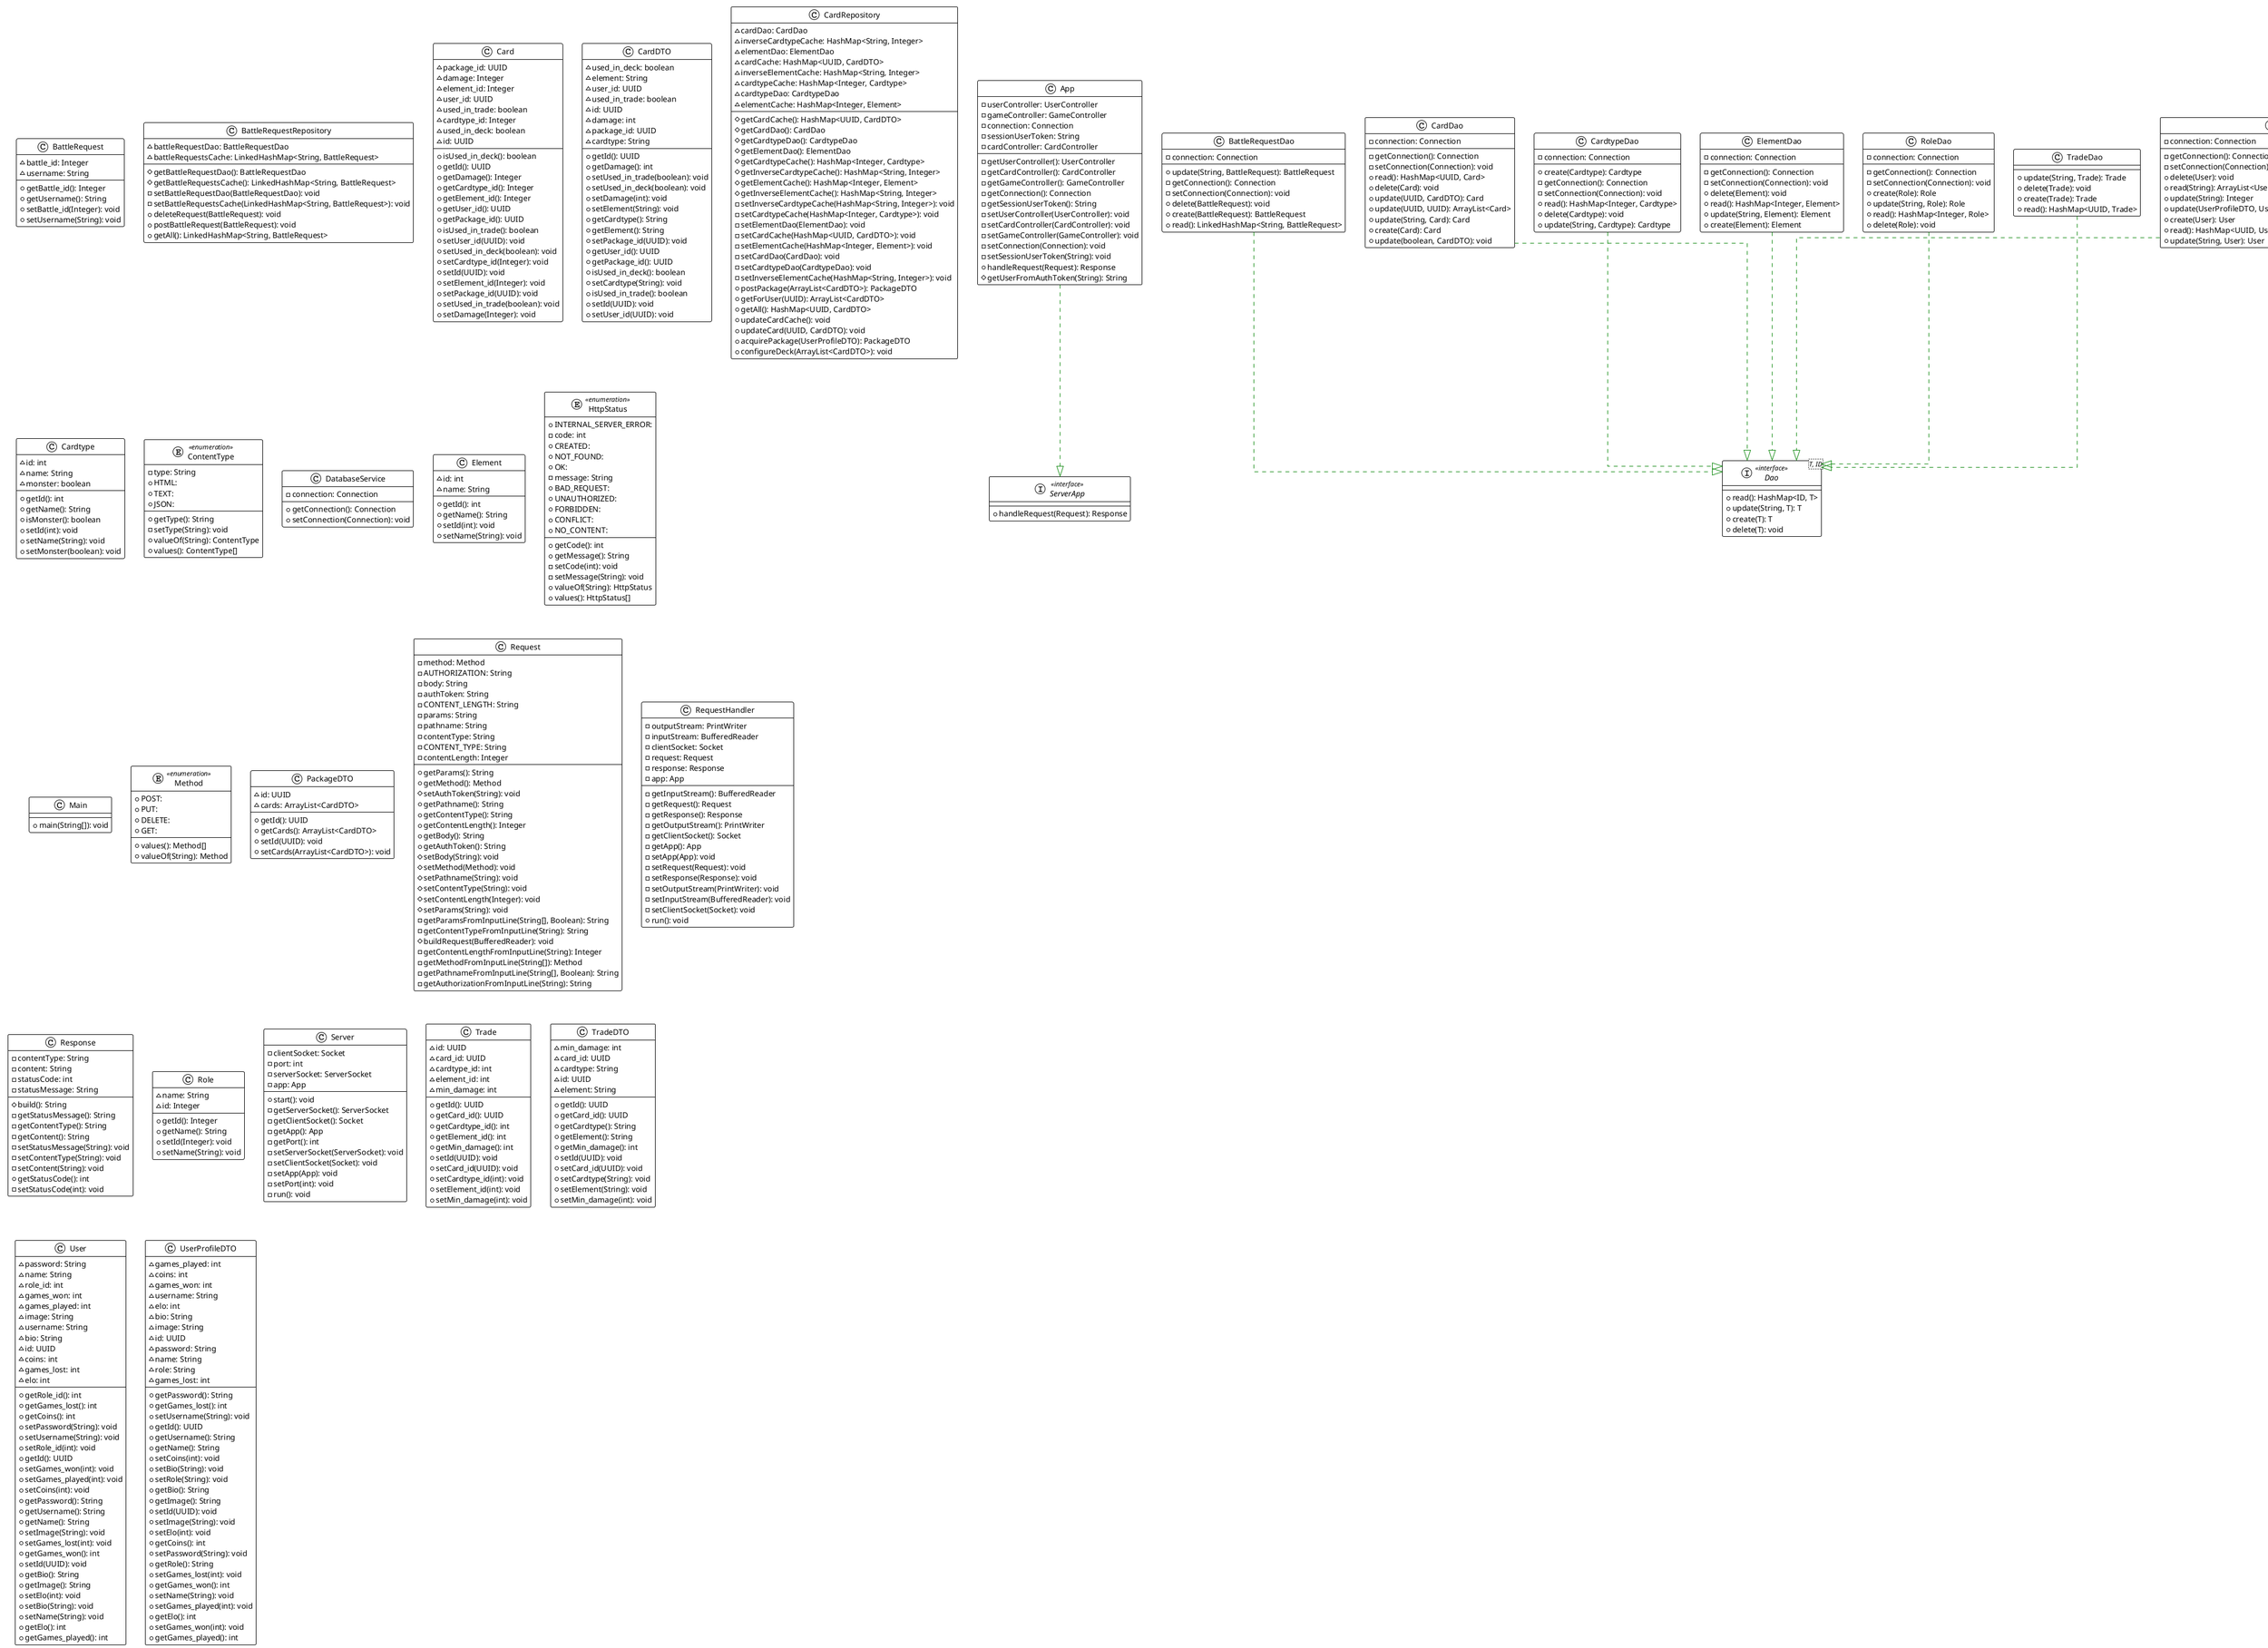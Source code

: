 @startuml

!theme plain
top to bottom direction
skinparam linetype ortho

class App {
  - userController: UserController
  - gameController: GameController
  - connection: Connection
  - sessionUserToken: String
  - cardController: CardController
  - getUserController(): UserController
  - getCardController(): CardController
  - getGameController(): GameController
  - getConnection(): Connection
  - getSessionUserToken(): String
  - setUserController(UserController): void
  - setCardController(CardController): void
  - setGameController(GameController): void
  - setConnection(Connection): void
  - setSessionUserToken(String): void
  + handleRequest(Request): Response
  # getUserFromAuthToken(String): String
}
class BattleRequest {
  ~ battle_id: Integer
  ~ username: String
  + getBattle_id(): Integer
  + getUsername(): String
  + setBattle_id(Integer): void
  + setUsername(String): void
}
class BattleRequestDao {
  - connection: Connection
  + update(String, BattleRequest): BattleRequest
  - getConnection(): Connection
  - setConnection(Connection): void
  + delete(BattleRequest): void
  + create(BattleRequest): BattleRequest
  + read(): LinkedHashMap<String, BattleRequest>
}
class BattleRequestRepository {
  ~ battleRequestDao: BattleRequestDao
  ~ battleRequestsCache: LinkedHashMap<String, BattleRequest>
  # getBattleRequestDao(): BattleRequestDao
  # getBattleRequestsCache(): LinkedHashMap<String, BattleRequest>
  - setBattleRequestDao(BattleRequestDao): void
  - setBattleRequestsCache(LinkedHashMap<String, BattleRequest>): void
  + deleteRequest(BattleRequest): void
  + postBattleRequest(BattleRequest): void
  + getAll(): LinkedHashMap<String, BattleRequest>
}
class Card {
  ~ package_id: UUID
  ~ damage: Integer
  ~ element_id: Integer
  ~ user_id: UUID
  ~ used_in_trade: boolean
  ~ cardtype_id: Integer
  ~ used_in_deck: boolean
  ~ id: UUID
  + isUsed_in_deck(): boolean
  + getId(): UUID
  + getDamage(): Integer
  + getCardtype_id(): Integer
  + getElement_id(): Integer
  + getUser_id(): UUID
  + getPackage_id(): UUID
  + isUsed_in_trade(): boolean
  + setUser_id(UUID): void
  + setUsed_in_deck(boolean): void
  + setCardtype_id(Integer): void
  + setId(UUID): void
  + setElement_id(Integer): void
  + setPackage_id(UUID): void
  + setUsed_in_trade(boolean): void
  + setDamage(Integer): void
}
class CardController {
  ~ userProfileRepository: UserProfileRepository
  ~ cardRepository: CardRepository
  - getCardRepository(): CardRepository
  - getUserProfileRepository(): UserProfileRepository
  - setCardRepository(CardRepository): void
  - setUserProfileRepository(UserProfileRepository): void
  + acquirePackage(String): Response
  + getCardsForUser(String, boolean, boolean): Response
  + createPackage(String): Response
  + configureDeck(String, String): Response
}
class CardDTO {
  ~ used_in_deck: boolean
  ~ element: String
  ~ user_id: UUID
  ~ used_in_trade: boolean
  ~ id: UUID
  ~ damage: int
  ~ package_id: UUID
  ~ cardtype: String
  + getId(): UUID
  + getDamage(): int
  + setUsed_in_trade(boolean): void
  + setUsed_in_deck(boolean): void
  + setDamage(int): void
  + setElement(String): void
  + getCardtype(): String
  + getElement(): String
  + setPackage_id(UUID): void
  + getUser_id(): UUID
  + getPackage_id(): UUID
  + isUsed_in_deck(): boolean
  + setCardtype(String): void
  + isUsed_in_trade(): boolean
  + setId(UUID): void
  + setUser_id(UUID): void
}
class CardDao {
  - connection: Connection
  - getConnection(): Connection
  - setConnection(Connection): void
  + read(): HashMap<UUID, Card>
  + delete(Card): void
  + update(UUID, CardDTO): Card
  + update(UUID, UUID): ArrayList<Card>
  + update(String, Card): Card
  + create(Card): Card
  + update(boolean, CardDTO): void
}
class CardRepository {
  ~ cardDao: CardDao
  ~ inverseCardtypeCache: HashMap<String, Integer>
  ~ elementDao: ElementDao
  ~ cardCache: HashMap<UUID, CardDTO>
  ~ inverseElementCache: HashMap<String, Integer>
  ~ cardtypeCache: HashMap<Integer, Cardtype>
  ~ cardtypeDao: CardtypeDao
  ~ elementCache: HashMap<Integer, Element>
  # getCardCache(): HashMap<UUID, CardDTO>
  # getCardDao(): CardDao
  # getCardtypeDao(): CardtypeDao
  # getElementDao(): ElementDao
  # getCardtypeCache(): HashMap<Integer, Cardtype>
  # getInverseCardtypeCache(): HashMap<String, Integer>
  # getElementCache(): HashMap<Integer, Element>
  # getInverseElementCache(): HashMap<String, Integer>
  - setInverseCardtypeCache(HashMap<String, Integer>): void
  - setCardtypeCache(HashMap<Integer, Cardtype>): void
  - setElementDao(ElementDao): void
  - setCardCache(HashMap<UUID, CardDTO>): void
  - setElementCache(HashMap<Integer, Element>): void
  - setCardDao(CardDao): void
  - setCardtypeDao(CardtypeDao): void
  - setInverseElementCache(HashMap<String, Integer>): void
  + postPackage(ArrayList<CardDTO>): PackageDTO
  + getForUser(UUID): ArrayList<CardDTO>
  + getAll(): HashMap<UUID, CardDTO>
  + updateCardCache(): void
  + updateCard(UUID, CardDTO): void
  + acquirePackage(UserProfileDTO): PackageDTO
  + configureDeck(ArrayList<CardDTO>): void
}
class Cardtype {
  ~ id: int
  ~ name: String
  ~ monster: boolean
  + getId(): int
  + getName(): String
  + isMonster(): boolean
  + setId(int): void
  + setName(String): void
  + setMonster(boolean): void
}
class CardtypeDao {
  - connection: Connection
  + create(Cardtype): Cardtype
  - getConnection(): Connection
  - setConnection(Connection): void
  + read(): HashMap<Integer, Cardtype>
  + delete(Cardtype): void
  + update(String, Cardtype): Cardtype
}
enum ContentType << enumeration >> {
  - type: String
  + HTML: 
  + TEXT: 
  + JSON: 
  + getType(): String
  - setType(String): void
  + valueOf(String): ContentType
  + values(): ContentType[]
}
class Controller {
  - objectMapper: ObjectMapper
  + getObjectMapper(): ObjectMapper
  + setObjectMapper(ObjectMapper): void
}
interface Dao<T, ID> << interface >> {
  + read(): HashMap<ID, T>
  + update(String, T): T
  + create(T): T
  + delete(T): void
}
class DatabaseService {
  - connection: Connection
  + getConnection(): Connection
  + setConnection(Connection): void
}
class Element {
  ~ id: int
  ~ name: String
  + getId(): int
  + getName(): String
  + setId(int): void
  + setName(String): void
}
class ElementDao {
  - connection: Connection
  - getConnection(): Connection
  - setConnection(Connection): void
  + delete(Element): void
  + read(): HashMap<Integer, Element>
  + update(String, Element): Element
  + create(Element): Element
}
class GameController {
  ~ battleRequestRepository: BattleRequestRepository
  ~ gameLog: String
  ~ elements: HashMap<String, Integer>
  ~ userProfileRepository: UserProfileRepository
  ~ effectiveness: float[][]
  ~ cardRepository: CardRepository
  - getElements(): HashMap<String, Integer>
  - getBattleRequestRepository(): BattleRequestRepository
  - getCardRepository(): CardRepository
  - getUserProfileRepository(): UserProfileRepository
  - getEffectiveness(): float[][]
  - getGameLog(): String
  - setElements(HashMap<String, Integer>): void
  - setEffectiveness(float[][]): void
  - setCardRepository(CardRepository): void
  - setUserProfileRepository(UserProfileRepository): void
  - setBattleRequestRepository(BattleRequestRepository): void
  - setGameLog(String): void
  + enterLobby(String): Response
  - compare(CardDTO, CardDTO): int
  - battle(String, String): String
}
enum HttpStatus << enumeration >> {
  + INTERNAL_SERVER_ERROR: 
  - code: int
  + CREATED: 
  + NOT_FOUND: 
  + OK: 
  - message: String
  + BAD_REQUEST: 
  + UNAUTHORIZED: 
  + FORBIDDEN: 
  + CONFLICT: 
  + NO_CONTENT: 
  + getCode(): int
  + getMessage(): String
  - setCode(int): void
  - setMessage(String): void
  + valueOf(String): HttpStatus
  + values(): HttpStatus[]
}
class Main {
  + main(String[]): void
}
enum Method << enumeration >> {
  + POST: 
  + PUT: 
  + DELETE: 
  + GET: 
  + values(): Method[]
  + valueOf(String): Method
}
class PackageDTO {
  ~ id: UUID
  ~ cards: ArrayList<CardDTO>
  + getId(): UUID
  + getCards(): ArrayList<CardDTO>
  + setId(UUID): void
  + setCards(ArrayList<CardDTO>): void
}
interface Repository<T, ID> << interface >> {
  + getById(ID): T
  + getAll(): ArrayList<T>
}
class Request {
  - method: Method
  - AUTHORIZATION: String
  - body: String
  - authToken: String
  - CONTENT_LENGTH: String
  - params: String
  - pathname: String
  - contentType: String
  - CONTENT_TYPE: String
  - contentLength: Integer
  + getParams(): String
  + getMethod(): Method
  # setAuthToken(String): void
  + getPathname(): String
  + getContentType(): String
  + getContentLength(): Integer
  + getBody(): String
  + getAuthToken(): String
  # setBody(String): void
  # setMethod(Method): void
  # setPathname(String): void
  # setContentType(String): void
  # setContentLength(Integer): void
  # setParams(String): void
  - getParamsFromInputLine(String[], Boolean): String
  - getContentTypeFromInputLine(String): String
  # buildRequest(BufferedReader): void
  - getContentLengthFromInputLine(String): Integer
  - getMethodFromInputLine(String[]): Method
  - getPathnameFromInputLine(String[], Boolean): String
  - getAuthorizationFromInputLine(String): String
}
class RequestHandler {
  - outputStream: PrintWriter
  - inputStream: BufferedReader
  - clientSocket: Socket
  - request: Request
  - response: Response
  - app: App
  - getInputStream(): BufferedReader
  - getRequest(): Request
  - getResponse(): Response
  - getOutputStream(): PrintWriter
  - getClientSocket(): Socket
  - getApp(): App
  - setApp(App): void
  - setRequest(Request): void
  - setResponse(Response): void
  - setOutputStream(PrintWriter): void
  - setInputStream(BufferedReader): void
  - setClientSocket(Socket): void
  + run(): void
}
class Response {
  - contentType: String
  - content: String
  - statusCode: int
  - statusMessage: String
  # build(): String
  - getStatusMessage(): String
  - getContentType(): String
  - getContent(): String
  - setStatusMessage(String): void
  - setContentType(String): void
  - setContent(String): void
  + getStatusCode(): int
  - setStatusCode(int): void
}
class Role {
  ~ name: String
  ~ id: Integer
  + getId(): Integer
  + getName(): String
  + setId(Integer): void
  + setName(String): void
}
class RoleDao {
  - connection: Connection
  - getConnection(): Connection
  - setConnection(Connection): void
  + create(Role): Role
  + update(String, Role): Role
  + read(): HashMap<Integer, Role>
  + delete(Role): void
}
class Server {
  - clientSocket: Socket
  - port: int
  - serverSocket: ServerSocket
  - app: App
  + start(): void
  - getServerSocket(): ServerSocket
  - getClientSocket(): Socket
  - getApp(): App
  - getPort(): int
  - setServerSocket(ServerSocket): void
  - setClientSocket(Socket): void
  - setApp(App): void
  - setPort(int): void
  - run(): void
}
interface ServerApp << interface >> {
  + handleRequest(Request): Response
}
class Trade {
  ~ id: UUID
  ~ card_id: UUID
  ~ cardtype_id: int
  ~ element_id: int
  ~ min_damage: int
  + getId(): UUID
  + getCard_id(): UUID
  + getCardtype_id(): int
  + getElement_id(): int
  + getMin_damage(): int
  + setId(UUID): void
  + setCard_id(UUID): void
  + setCardtype_id(int): void
  + setElement_id(int): void
  + setMin_damage(int): void
}
class TradeDTO {
  ~ min_damage: int
  ~ card_id: UUID
  ~ cardtype: String
  ~ id: UUID
  ~ element: String
  + getId(): UUID
  + getCard_id(): UUID
  + getCardtype(): String
  + getElement(): String
  + getMin_damage(): int
  + setId(UUID): void
  + setCard_id(UUID): void
  + setCardtype(String): void
  + setElement(String): void
  + setMin_damage(int): void
}
class TradeDao {
  + update(String, Trade): Trade
  + delete(Trade): void
  + create(Trade): Trade
  + read(): HashMap<UUID, Trade>
}
class User {
  ~ password: String
  ~ name: String
  ~ role_id: int
  ~ games_won: int
  ~ games_played: int
  ~ image: String
  ~ username: String
  ~ bio: String
  ~ id: UUID
  ~ coins: int
  ~ games_lost: int
  ~ elo: int
  + getRole_id(): int
  + getGames_lost(): int
  + getCoins(): int
  + setPassword(String): void
  + setUsername(String): void
  + setRole_id(int): void
  + getId(): UUID
  + setGames_won(int): void
  + setGames_played(int): void
  + setCoins(int): void
  + getPassword(): String
  + getUsername(): String
  + getName(): String
  + setImage(String): void
  + setGames_lost(int): void
  + getGames_won(): int
  + setId(UUID): void
  + getBio(): String
  + getImage(): String
  + setElo(int): void
  + setBio(String): void
  + setName(String): void
  + getElo(): int
  + getGames_played(): int
}
class UserController {
  ~ userProfileRepository: UserProfileRepository
  + updateUser(String, String): Response
  + login(String): Response
  + createUser(String): Response
  - getUserProfileRepository(): UserProfileRepository
  - setUserProfileRepository(UserProfileRepository): void
  + getUserProfile(String): Response
  + getScores(): Response
  + getStats(String): Response
}
class UserDao {
  - connection: Connection
  - getConnection(): Connection
  - setConnection(Connection): void
  + delete(User): void
  + read(String): ArrayList<User>
  + update(String): Integer
  + update(UserProfileDTO, UserProfileDTO, boolean): ArrayList<User>
  + create(User): User
  + read(): HashMap<UUID, User>
  + update(String, User): User
}
class UserProfileDTO {
  ~ games_played: int
  ~ coins: int
  ~ games_won: int
  ~ username: String
  ~ elo: int
  ~ bio: String
  ~ image: String
  ~ id: UUID
  ~ password: String
  ~ name: String
  ~ role: String
  ~ games_lost: int
  + getPassword(): String
  + getGames_lost(): int
  + setUsername(String): void
  + getId(): UUID
  + getUsername(): String
  + getName(): String
  + setCoins(int): void
  + setBio(String): void
  + setRole(String): void
  + getBio(): String
  + getImage(): String
  + setId(UUID): void
  + setImage(String): void
  + setElo(int): void
  + getCoins(): int
  + setPassword(String): void
  + getRole(): String
  + setGames_lost(int): void
  + getGames_won(): int
  + setName(String): void
  + setGames_played(int): void
  + getElo(): int
  + setGames_won(int): void
  + getGames_played(): int
}
class UserProfileRepository {
  ~ userDao: UserDao
  ~ roleDao: RoleDao
  ~ userProfilesCache: HashMap<UUID, UserProfileDTO>
  # getUserDao(): UserDao
  # getRoleDao(): RoleDao
  # getUserProfilesCache(): HashMap<UUID, UserProfileDTO>
  - setUserDao(UserDao): void
  - setRoleDao(RoleDao): void
  - setUserProfilesCache(HashMap<UUID, UserProfileDTO>): void
  + updateUser(UserProfileDTO, UserProfileDTO, boolean): Integer
  + getAll(): ArrayList<UserProfileDTO>
  + updateUser(String, User): UserProfileDTO
  + reduceCoinsFor(UserProfileDTO): Integer
  + getAll(String): ArrayList<UserProfileDTO>
  + postUser(User): UserProfileDTO
  + getById(Integer): UserProfileDTO
  + getByUsername(String): UserProfileDTO
}

App                      -[#008200,dashed]-^  ServerApp               
BattleRequestDao         -[#008200,dashed]-^  Dao                     
CardController           -[#000082,plain]-^  Controller              
CardDao                  -[#008200,dashed]-^  Dao                     
CardtypeDao              -[#008200,dashed]-^  Dao                     
ElementDao               -[#008200,dashed]-^  Dao                     
GameController           -[#000082,plain]-^  Controller              
RoleDao                  -[#008200,dashed]-^  Dao                     
TradeDao                 -[#008200,dashed]-^  Dao                     
UserController           -[#000082,plain]-^  Controller              
UserDao                  -[#008200,dashed]-^  Dao                     
UserProfileRepository    -[#008200,dashed]-^  Repository              
@enduml
